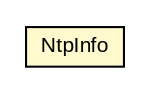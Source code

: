 #!/usr/local/bin/dot
#
# Class diagram 
# Generated by UMLGraph version 5.3 (http://www.umlgraph.org/)
#

digraph G {
	edge [fontname="arial",fontsize=10,labelfontname="arial",labelfontsize=10];
	node [fontname="arial",fontsize=10,shape=plaintext];
	nodesep=0.25;
	ranksep=0.5;
	// org.coach.tracing.service.ntp.NtpInfo
	c59887 [label=<<table title="org.coach.tracing.service.ntp.NtpInfo" border="0" cellborder="1" cellspacing="0" cellpadding="2" port="p" bgcolor="lemonChiffon" href="./NtpInfo.html">
		<tr><td><table border="0" cellspacing="0" cellpadding="1">
<tr><td align="center" balign="center"> NtpInfo </td></tr>
		</table></td></tr>
		</table>>, fontname="arial", fontcolor="black", fontsize=10.0];
}

